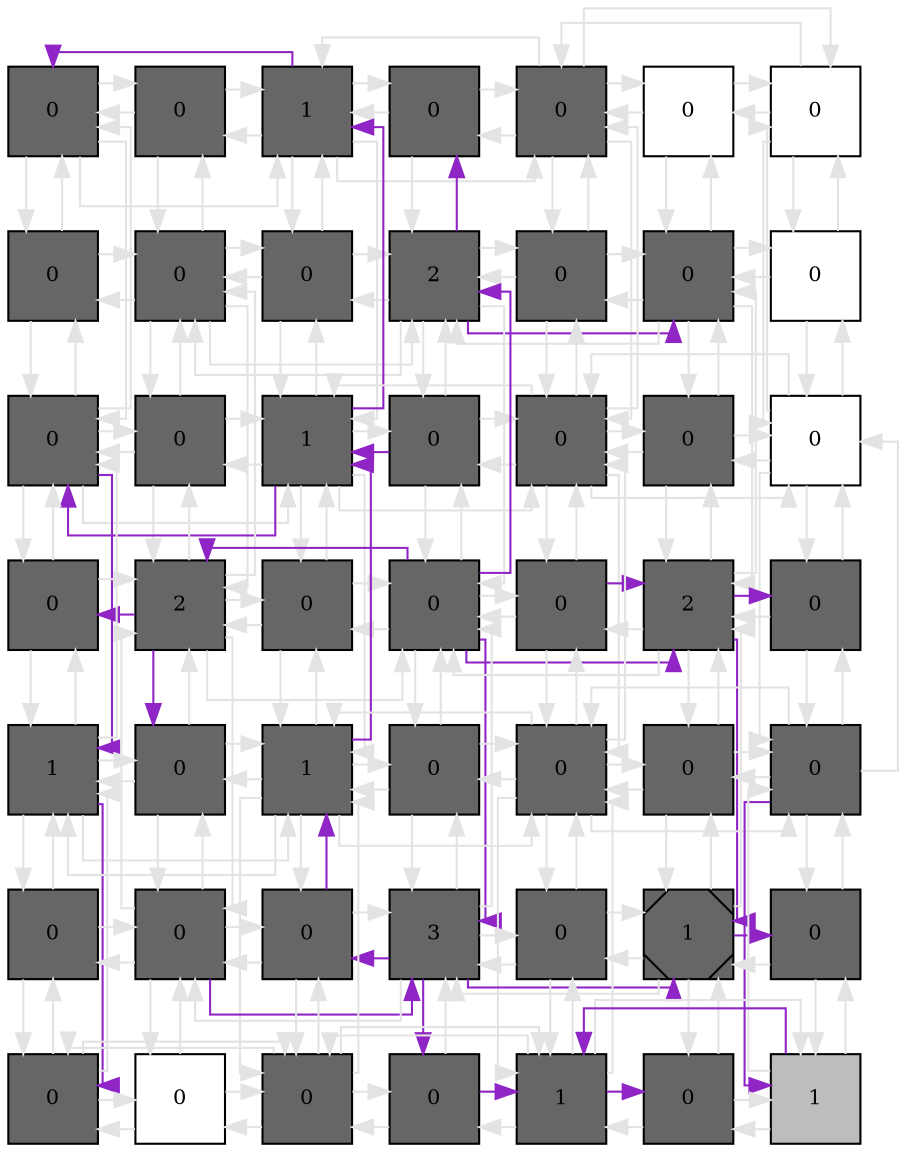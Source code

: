 digraph layout  {
rankdir=TB;
splines=ortho;
node [fixedsize=false, style=filled, width="0.6"];
edge [constraint=false];
0 [fillcolor="#666666", fontsize=10, label=0, shape=square, tooltip="name:  BAD ,\nin_degree: 4,\nout_degree: 4"];
1 [fillcolor="#666666", fontsize=10, label=0, shape=square, tooltip="name:  CDK2-Cyclin_E ,\nin_degree: 3,\nout_degree: 3"];
2 [fillcolor="#666666", fontsize=10, label=1, shape=square, tooltip="name:  p21 ,\nin_degree: 6,\nout_degree: 6"];
3 [fillcolor="#666666", fontsize=10, label=0, shape=square, tooltip="name:  Androgens ,\nin_degree: 3,\nout_degree: 3"];
4 [fillcolor="#666666", fontsize=10, label=0, shape=square, tooltip="name:  AR_HSP ,\nin_degree: 6,\nout_degree: 6"];
5 [fillcolor="#FFFFFF", fontsize=10, label=0, shape=square, tooltip="name: None,\nin_degree: 3,\nout_degree: 3"];
6 [fillcolor="#FFFFFF", fontsize=10, label=0, shape=square, tooltip="name: None,\nin_degree: 4,\nout_degree: 4"];
7 [fillcolor="#666666", fontsize=10, label=0, shape=square, tooltip="name:  BCL2 ,\nin_degree: 3,\nout_degree: 3"];
8 [fillcolor="#666666", fontsize=10, label=0, shape=square, tooltip="name:  RHEB ,\nin_degree: 6,\nout_degree: 6"];
9 [fillcolor="#666666", fontsize=10, label=0, shape=square, tooltip="name:  TSC1_2 ,\nin_degree: 4,\nout_degree: 4"];
10 [fillcolor="#666666", fontsize=10, label=2, shape=square, tooltip="name:  AZD5363 ,\nin_degree: 7,\nout_degree: 7"];
11 [fillcolor="#666666", fontsize=10, label=0, shape=square, tooltip="name:  TMPRSS2 ,\nin_degree: 4,\nout_degree: 4"];
12 [fillcolor="#666666", fontsize=10, label=0, shape=square, tooltip="name:  Enzalutamide ,\nin_degree: 6,\nout_degree: 6"];
13 [fillcolor="#FFFFFF", fontsize=10, label=0, shape=square, tooltip="name: None,\nin_degree: 3,\nout_degree: 3"];
14 [fillcolor="#666666", fontsize=10, label=0, shape=square, tooltip="name:  RP6SKB1 ,\nin_degree: 6,\nout_degree: 6"];
15 [fillcolor="#666666", fontsize=10, label=0, shape=square, tooltip="name:  mTOR ,\nin_degree: 4,\nout_degree: 4"];
16 [fillcolor="#666666", fontsize=10, label=1, shape=square, tooltip="name:  AKT ,\nin_degree: 8,\nout_degree: 8"];
17 [fillcolor="#666666", fontsize=10, label=0, shape=square, tooltip="name:  PDPK1 ,\nin_degree: 4,\nout_degree: 4"];
18 [fillcolor="#666666", fontsize=10, label=0, shape=square, tooltip="name:  AR_AR ,\nin_degree: 8,\nout_degree: 8"];
19 [fillcolor="#666666", fontsize=10, label=0, shape=square, tooltip="name:  PSA ,\nin_degree: 4,\nout_degree: 4"];
20 [fillcolor="#FFFFFF", fontsize=10, label=0, shape=square, tooltip="name: None,\nin_degree: 6,\nout_degree: 6"];
21 [fillcolor="#666666", fontsize=10, label=0, shape=square, tooltip="name:  Temsirolimus ,\nin_degree: 3,\nout_degree: 3"];
22 [fillcolor="#666666", fontsize=10, label=2, shape=square, tooltip="name:  HBEGF ,\nin_degree: 7,\nout_degree: 7"];
23 [fillcolor="#666666", fontsize=10, label=0, shape=square, tooltip="name:  NKX3_1 ,\nin_degree: 4,\nout_degree: 4"];
24 [fillcolor="#666666", fontsize=10, label=0, shape=square, tooltip="name:  0 ,\nin_degree: 8,\nout_degree: 8"];
25 [fillcolor="#666666", fontsize=10, label=0, shape=square, tooltip="name:  Lapatinib ,\nin_degree: 4,\nout_degree: 4"];
26 [fillcolor="#666666", fontsize=10, label=2, shape=square, tooltip="name:  IGF ,\nin_degree: 7,\nout_degree: 7"];
27 [fillcolor="#666666", fontsize=10, label=0, shape=square, tooltip="name:  Cixutumumab ,\nin_degree: 3,\nout_degree: 3"];
28 [fillcolor="#666666", fontsize=10, label=1, shape=square, tooltip="name:  ERK1_2 ,\nin_degree: 6,\nout_degree: 6"];
29 [fillcolor="#666666", fontsize=10, label=0, shape=square, tooltip="name:  AZD6244 ,\nin_degree: 4,\nout_degree: 4"];
30 [fillcolor="#666666", fontsize=10, label=1, shape=square, tooltip="name:  MEK1 ,\nin_degree: 8,\nout_degree: 8"];
31 [fillcolor="#666666", fontsize=10, label=0, shape=square, tooltip="name:  BKM120 ,\nin_degree: 4,\nout_degree: 4"];
32 [fillcolor="#666666", fontsize=10, label=0, shape=square, tooltip="name:  Raf ,\nin_degree: 8,\nout_degree: 8"];
33 [fillcolor="#666666", fontsize=10, label=0, shape=square, tooltip="name:  IGFR1A_B ,\nin_degree: 4,\nout_degree: 4"];
34 [fillcolor="#666666", fontsize=10, label=0, shape=square, tooltip="name:  IRS1 ,\nin_degree: 6,\nout_degree: 6"];
35 [fillcolor="#666666", fontsize=10, label=0, shape=square, tooltip="name:  SP1 ,\nin_degree: 3,\nout_degree: 3"];
36 [fillcolor="#666666", fontsize=10, label=0, shape=square, tooltip="name:  EFGR ,\nin_degree: 6,\nout_degree: 6"];
37 [fillcolor="#666666", fontsize=10, label=0, shape=square, tooltip="name:  PTEN ,\nin_degree: 4,\nout_degree: 4"];
38 [fillcolor="#666666", fontsize=10, label=3, shape=square, tooltip="name:  EGF ,\nin_degree: 7,\nout_degree: 7"];
39 [fillcolor="#666666", fontsize=10, label=0, shape=square, tooltip="name:  Ras ,\nin_degree: 4,\nout_degree: 4"];
40 [fillcolor="#666666", fontsize=10, label=1, shape=Msquare, tooltip="name:  GRB2_SOS ,\nin_degree: 6,\nout_degree: 6"];
41 [fillcolor="#666666", fontsize=10, label=0, shape=square, tooltip="name:  EGFR_ERBB2 ,\nin_degree: 3,\nout_degree: 3"];
42 [fillcolor="#666666", fontsize=10, label=0, shape=square, tooltip="name:  SRF_ELK1 ,\nin_degree: 4,\nout_degree: 4"];
43 [fillcolor="#FFFFFF", fontsize=10, label=0, shape=square, tooltip="name: None,\nin_degree: 3,\nout_degree: 3"];
44 [fillcolor="#666666", fontsize=10, label=0, shape=square, tooltip="name:  PIP3 ,\nin_degree: 6,\nout_degree: 6"];
45 [fillcolor="#666666", fontsize=10, label=0, shape=square, tooltip="name:  NRG1 ,\nin_degree: 3,\nout_degree: 3"];
46 [fillcolor="#666666", fontsize=10, label=1, shape=square, tooltip="name:  PIK3CA ,\nin_degree: 6,\nout_degree: 6"];
47 [fillcolor="#666666", fontsize=10, label=0, shape=square, tooltip="name:  ERBB2_3 ,\nin_degree: 3,\nout_degree: 3"];
48 [fillcolor="#bdbdbd", fontsize=10, label=1, shape=square, tooltip="name: None,\nin_degree: 4,\nout_degree: 4"];
0 -> 1  [color=grey89, style="penwidth(0.1)", tooltip=" ", weight=1];
0 -> 7  [color=grey89, style="penwidth(0.1)", tooltip=" ", weight=1];
0 -> 14  [color=grey89, style="penwidth(0.1)", tooltip=" ", weight=1];
0 -> 2  [color=grey89, style="penwidth(0.1)", tooltip=" ", weight=1];
1 -> 0  [color=grey89, style="penwidth(0.1)", tooltip=" ", weight=1];
1 -> 2  [color=grey89, style="penwidth(0.1)", tooltip=" ", weight=1];
1 -> 8  [color=grey89, style="penwidth(0.1)", tooltip=" ", weight=1];
2 -> 1  [color=grey89, style="penwidth(0.1)", tooltip=" ", weight=1];
2 -> 3  [color=grey89, style="penwidth(0.1)", tooltip=" ", weight=1];
2 -> 9  [color=grey89, style="penwidth(0.1)", tooltip=" ", weight=1];
2 -> 16  [color=grey89, style="penwidth(0.1)", tooltip=" ", weight=1];
2 -> 4  [color=grey89, style="penwidth(0.1)", tooltip=" ", weight=1];
2 -> 0  [color="#9025C6", style="penwidth(0.1)", tooltip="16( AKT ) to 0( BAD )", weight=1];
3 -> 2  [color=grey89, style="penwidth(0.1)", tooltip=" ", weight=1];
3 -> 4  [color=grey89, style="penwidth(0.1)", tooltip=" ", weight=1];
3 -> 10  [color=grey89, style="penwidth(0.1)", tooltip=" ", weight=1];
4 -> 3  [color=grey89, style="penwidth(0.1)", tooltip=" ", weight=1];
4 -> 5  [color=grey89, style="penwidth(0.1)", tooltip=" ", weight=1];
4 -> 11  [color=grey89, style="penwidth(0.1)", tooltip=" ", weight=1];
4 -> 18  [color=grey89, style="penwidth(0.1)", tooltip=" ", weight=1];
4 -> 6  [color=grey89, style="penwidth(0.1)", tooltip=" ", weight=1];
4 -> 2  [color=grey89, style="penwidth(0.1)", tooltip=" ", weight=1];
5 -> 4  [color=grey89, style="penwidth(0.1)", tooltip=" ", weight=1];
5 -> 6  [color=grey89, style="penwidth(0.1)", tooltip=" ", weight=1];
5 -> 12  [color=grey89, style="penwidth(0.1)", tooltip=" ", weight=1];
6 -> 5  [color=grey89, style="penwidth(0.1)", tooltip=" ", weight=1];
6 -> 13  [color=grey89, style="penwidth(0.1)", tooltip=" ", weight=1];
6 -> 20  [color=grey89, style="penwidth(0.1)", tooltip=" ", weight=1];
6 -> 4  [color=grey89, style="penwidth(0.1)", tooltip=" ", weight=1];
7 -> 0  [color=grey89, style="penwidth(0.1)", tooltip=" ", weight=1];
7 -> 8  [color=grey89, style="penwidth(0.1)", tooltip=" ", weight=1];
7 -> 14  [color=grey89, style="penwidth(0.1)", tooltip=" ", weight=1];
8 -> 1  [color=grey89, style="penwidth(0.1)", tooltip=" ", weight=1];
8 -> 7  [color=grey89, style="penwidth(0.1)", tooltip=" ", weight=1];
8 -> 9  [color=grey89, style="penwidth(0.1)", tooltip=" ", weight=1];
8 -> 15  [color=grey89, style="penwidth(0.1)", tooltip=" ", weight=1];
8 -> 22  [color=grey89, style="penwidth(0.1)", tooltip=" ", weight=1];
8 -> 10  [color=grey89, style="penwidth(0.1)", tooltip=" ", weight=1];
9 -> 2  [color=grey89, style="penwidth(0.1)", tooltip=" ", weight=1];
9 -> 8  [color=grey89, style="penwidth(0.1)", tooltip=" ", weight=1];
9 -> 10  [color=grey89, style="penwidth(0.1)", tooltip=" ", weight=1];
9 -> 16  [color=grey89, style="penwidth(0.1)", tooltip=" ", weight=1];
10 -> 3  [color="#9025C6", style="penwidth(0.1)", tooltip="24( 0 ) to 3( Androgens )", weight=1];
10 -> 9  [color=grey89, style="penwidth(0.1)", tooltip=" ", weight=1];
10 -> 11  [color=grey89, style="penwidth(0.1)", tooltip=" ", weight=1];
10 -> 17  [color=grey89, style="penwidth(0.1)", tooltip=" ", weight=1];
10 -> 24  [color=grey89, style="penwidth(0.1)", tooltip=" ", weight=1];
10 -> 12  [color="#9025C6", style="penwidth(0.1)", tooltip="24( 0 ) to 12( Enzalutamide )", weight=1];
10 -> 8  [color=grey89, style="penwidth(0.1)", tooltip=" ", weight=1];
11 -> 4  [color=grey89, style="penwidth(0.1)", tooltip=" ", weight=1];
11 -> 10  [color=grey89, style="penwidth(0.1)", tooltip=" ", weight=1];
11 -> 12  [color=grey89, style="penwidth(0.1)", tooltip=" ", weight=1];
11 -> 18  [color=grey89, style="penwidth(0.1)", tooltip=" ", weight=1];
12 -> 5  [color=grey89, style="penwidth(0.1)", tooltip=" ", weight=1];
12 -> 11  [color=grey89, style="penwidth(0.1)", tooltip=" ", weight=1];
12 -> 13  [color=grey89, style="penwidth(0.1)", tooltip=" ", weight=1];
12 -> 19  [color=grey89, style="penwidth(0.1)", tooltip=" ", weight=1];
12 -> 26  [color=grey89, style="penwidth(0.1)", tooltip=" ", weight=1];
12 -> 10  [color=grey89, style="penwidth(0.1)", tooltip=" ", weight=1];
13 -> 6  [color=grey89, style="penwidth(0.1)", tooltip=" ", weight=1];
13 -> 12  [color=grey89, style="penwidth(0.1)", tooltip=" ", weight=1];
13 -> 20  [color=grey89, style="penwidth(0.1)", tooltip=" ", weight=1];
14 -> 7  [color=grey89, style="penwidth(0.1)", tooltip=" ", weight=1];
14 -> 15  [color=grey89, style="penwidth(0.1)", tooltip=" ", weight=1];
14 -> 21  [color=grey89, style="penwidth(0.1)", tooltip=" ", weight=1];
14 -> 28  [color="#9025C6", style="penwidth(0.1)", tooltip="14( RP6SKB1 ) to 42( SRF_ELK1 )", weight=1];
14 -> 0  [color=grey89, style="penwidth(0.1)", tooltip=" ", weight=1];
14 -> 16  [color=grey89, style="penwidth(0.1)", tooltip=" ", weight=1];
15 -> 8  [color=grey89, style="penwidth(0.1)", tooltip=" ", weight=1];
15 -> 14  [color=grey89, style="penwidth(0.1)", tooltip=" ", weight=1];
15 -> 16  [color=grey89, style="penwidth(0.1)", tooltip=" ", weight=1];
15 -> 22  [color=grey89, style="penwidth(0.1)", tooltip=" ", weight=1];
16 -> 9  [color=grey89, style="penwidth(0.1)", tooltip=" ", weight=1];
16 -> 15  [color=grey89, style="penwidth(0.1)", tooltip=" ", weight=1];
16 -> 17  [color=grey89, style="penwidth(0.1)", tooltip=" ", weight=1];
16 -> 23  [color=grey89, style="penwidth(0.1)", tooltip=" ", weight=1];
16 -> 30  [color=grey89, style="penwidth(0.1)", tooltip=" ", weight=1];
16 -> 2  [color="#9025C6", style="penwidth(0.1)", tooltip="16( AKT ) to 0( BAD )", weight=1];
16 -> 18  [color=grey89, style="penwidth(0.1)", tooltip=" ", weight=1];
16 -> 14  [color="#9025C6", style="penwidth(0.1)", tooltip="17( PDPK1 ) to 14( RP6SKB1 )", weight=1];
17 -> 10  [color=grey89, style="penwidth(0.1)", tooltip=" ", weight=1];
17 -> 16  [color="#9025C6", style="penwidth(0.1)", tooltip="17( PDPK1 ) to 14( RP6SKB1 )", weight=1];
17 -> 18  [color=grey89, style="penwidth(0.1)", tooltip=" ", weight=1];
17 -> 24  [color=grey89, style="penwidth(0.1)", tooltip=" ", weight=1];
18 -> 11  [color=grey89, style="penwidth(0.1)", tooltip=" ", weight=1];
18 -> 17  [color=grey89, style="penwidth(0.1)", tooltip=" ", weight=1];
18 -> 19  [color=grey89, style="penwidth(0.1)", tooltip=" ", weight=1];
18 -> 25  [color=grey89, style="penwidth(0.1)", tooltip=" ", weight=1];
18 -> 32  [color=grey89, style="penwidth(0.1)", tooltip=" ", weight=1];
18 -> 4  [color=grey89, style="penwidth(0.1)", tooltip=" ", weight=1];
18 -> 20  [color=grey89, style="penwidth(0.1)", tooltip=" ", weight=1];
18 -> 16  [color=grey89, style="penwidth(0.1)", tooltip=" ", weight=1];
19 -> 12  [color=grey89, style="penwidth(0.1)", tooltip=" ", weight=1];
19 -> 18  [color=grey89, style="penwidth(0.1)", tooltip=" ", weight=1];
19 -> 20  [color=grey89, style="penwidth(0.1)", tooltip=" ", weight=1];
19 -> 26  [color=grey89, style="penwidth(0.1)", tooltip=" ", weight=1];
20 -> 13  [color=grey89, style="penwidth(0.1)", tooltip=" ", weight=1];
20 -> 19  [color=grey89, style="penwidth(0.1)", tooltip=" ", weight=1];
20 -> 27  [color=grey89, style="penwidth(0.1)", tooltip=" ", weight=1];
20 -> 34  [color=grey89, style="penwidth(0.1)", tooltip=" ", weight=1];
20 -> 6  [color=grey89, style="penwidth(0.1)", tooltip=" ", weight=1];
20 -> 18  [color=grey89, style="penwidth(0.1)", tooltip=" ", weight=1];
21 -> 14  [color=grey89, style="penwidth(0.1)", tooltip=" ", weight=1];
21 -> 22  [color=grey89, style="penwidth(0.1)", tooltip=" ", weight=1];
21 -> 28  [color=grey89, style="penwidth(0.1)", tooltip=" ", weight=1];
22 -> 15  [color=grey89, style="penwidth(0.1)", tooltip=" ", weight=1];
22 -> 21  [color="#9025C6", style="penwidth(0.1)", tooltip="24( 0 ) to 21( Temsirolimus )", weight=1];
22 -> 23  [color=grey89, style="penwidth(0.1)", tooltip=" ", weight=1];
22 -> 29  [color="#9025C6", style="penwidth(0.1)", tooltip="24( 0 ) to 29( AZD6244 )", weight=1];
22 -> 36  [color=grey89, style="penwidth(0.1)", tooltip=" ", weight=1];
22 -> 8  [color=grey89, style="penwidth(0.1)", tooltip=" ", weight=1];
22 -> 24  [color=grey89, style="penwidth(0.1)", tooltip=" ", weight=1];
23 -> 16  [color=grey89, style="penwidth(0.1)", tooltip=" ", weight=1];
23 -> 22  [color=grey89, style="penwidth(0.1)", tooltip=" ", weight=1];
23 -> 24  [color=grey89, style="penwidth(0.1)", tooltip=" ", weight=1];
23 -> 30  [color=grey89, style="penwidth(0.1)", tooltip=" ", weight=1];
24 -> 17  [color=grey89, style="penwidth(0.1)", tooltip=" ", weight=1];
24 -> 23  [color=grey89, style="penwidth(0.1)", tooltip=" ", weight=1];
24 -> 25  [color=grey89, style="penwidth(0.1)", tooltip=" ", weight=1];
24 -> 31  [color=grey89, style="penwidth(0.1)", tooltip=" ", weight=1];
24 -> 38  [color="#9025C6", style="penwidth(0.1)", tooltip="24( 0 ) to 45( NRG1 )", weight=1];
24 -> 10  [color="#9025C6", style="penwidth(0.1)", tooltip="24( 0 ) to 12( Enzalutamide )", weight=1];
24 -> 26  [color="#9025C6", style="penwidth(0.1)", tooltip="24( 0 ) to 27( Cixutumumab )", weight=1];
24 -> 22  [color="#9025C6", style="penwidth(0.1)", tooltip="24( 0 ) to 21( Temsirolimus )", weight=1];
25 -> 18  [color=grey89, style="penwidth(0.1)", tooltip=" ", weight=1];
25 -> 24  [color=grey89, style="penwidth(0.1)", tooltip=" ", weight=1];
25 -> 26  [color="#9025C6", style="penwidth(0.1)", tooltip="25( Lapatinib ) to 40( GRB2_SOS )", weight=1];
25 -> 32  [color=grey89, style="penwidth(0.1)", tooltip=" ", weight=1];
26 -> 19  [color=grey89, style="penwidth(0.1)", tooltip=" ", weight=1];
26 -> 25  [color=grey89, style="penwidth(0.1)", tooltip=" ", weight=1];
26 -> 27  [color="#9025C6", style="penwidth(0.1)", tooltip="24( 0 ) to 27( Cixutumumab )", weight=1];
26 -> 33  [color=grey89, style="penwidth(0.1)", tooltip=" ", weight=1];
26 -> 40  [color="#9025C6", style="penwidth(0.1)", tooltip="25( Lapatinib ) to 40( GRB2_SOS )", weight=1];
26 -> 12  [color=grey89, style="penwidth(0.1)", tooltip=" ", weight=1];
26 -> 24  [color=grey89, style="penwidth(0.1)", tooltip=" ", weight=1];
27 -> 20  [color=grey89, style="penwidth(0.1)", tooltip=" ", weight=1];
27 -> 26  [color=grey89, style="penwidth(0.1)", tooltip=" ", weight=1];
27 -> 34  [color=grey89, style="penwidth(0.1)", tooltip=" ", weight=1];
28 -> 21  [color=grey89, style="penwidth(0.1)", tooltip=" ", weight=1];
28 -> 29  [color=grey89, style="penwidth(0.1)", tooltip=" ", weight=1];
28 -> 35  [color=grey89, style="penwidth(0.1)", tooltip=" ", weight=1];
28 -> 42  [color="#9025C6", style="penwidth(0.1)", tooltip="14( RP6SKB1 ) to 42( SRF_ELK1 )", weight=1];
28 -> 14  [color=grey89, style="penwidth(0.1)", tooltip=" ", weight=1];
28 -> 30  [color=grey89, style="penwidth(0.1)", tooltip=" ", weight=1];
29 -> 22  [color=grey89, style="penwidth(0.1)", tooltip=" ", weight=1];
29 -> 28  [color=grey89, style="penwidth(0.1)", tooltip=" ", weight=1];
29 -> 30  [color=grey89, style="penwidth(0.1)", tooltip=" ", weight=1];
29 -> 36  [color=grey89, style="penwidth(0.1)", tooltip=" ", weight=1];
30 -> 23  [color=grey89, style="penwidth(0.1)", tooltip=" ", weight=1];
30 -> 29  [color=grey89, style="penwidth(0.1)", tooltip=" ", weight=1];
30 -> 31  [color=grey89, style="penwidth(0.1)", tooltip=" ", weight=1];
30 -> 37  [color=grey89, style="penwidth(0.1)", tooltip=" ", weight=1];
30 -> 44  [color=grey89, style="penwidth(0.1)", tooltip=" ", weight=1];
30 -> 16  [color="#9025C6", style="penwidth(0.1)", tooltip="37( PTEN ) to 16( AKT )", weight=1];
30 -> 32  [color=grey89, style="penwidth(0.1)", tooltip=" ", weight=1];
30 -> 28  [color=grey89, style="penwidth(0.1)", tooltip=" ", weight=1];
31 -> 24  [color=grey89, style="penwidth(0.1)", tooltip=" ", weight=1];
31 -> 30  [color=grey89, style="penwidth(0.1)", tooltip=" ", weight=1];
31 -> 32  [color=grey89, style="penwidth(0.1)", tooltip=" ", weight=1];
31 -> 38  [color=grey89, style="penwidth(0.1)", tooltip=" ", weight=1];
32 -> 25  [color=grey89, style="penwidth(0.1)", tooltip=" ", weight=1];
32 -> 31  [color=grey89, style="penwidth(0.1)", tooltip=" ", weight=1];
32 -> 33  [color=grey89, style="penwidth(0.1)", tooltip=" ", weight=1];
32 -> 39  [color=grey89, style="penwidth(0.1)", tooltip=" ", weight=1];
32 -> 46  [color=grey89, style="penwidth(0.1)", tooltip=" ", weight=1];
32 -> 18  [color=grey89, style="penwidth(0.1)", tooltip=" ", weight=1];
32 -> 34  [color=grey89, style="penwidth(0.1)", tooltip=" ", weight=1];
32 -> 30  [color=grey89, style="penwidth(0.1)", tooltip=" ", weight=1];
33 -> 26  [color=grey89, style="penwidth(0.1)", tooltip=" ", weight=1];
33 -> 32  [color=grey89, style="penwidth(0.1)", tooltip=" ", weight=1];
33 -> 34  [color=grey89, style="penwidth(0.1)", tooltip=" ", weight=1];
33 -> 40  [color=grey89, style="penwidth(0.1)", tooltip=" ", weight=1];
34 -> 27  [color=grey89, style="penwidth(0.1)", tooltip=" ", weight=1];
34 -> 33  [color=grey89, style="penwidth(0.1)", tooltip=" ", weight=1];
34 -> 41  [color=grey89, style="penwidth(0.1)", tooltip=" ", weight=1];
34 -> 48  [color="#9025C6", style="penwidth(0.1)", tooltip="34( IRS1 ) to 46( PIK3CA )", weight=1];
34 -> 20  [color=grey89, style="penwidth(0.1)", tooltip=" ", weight=1];
34 -> 32  [color=grey89, style="penwidth(0.1)", tooltip=" ", weight=1];
35 -> 28  [color=grey89, style="penwidth(0.1)", tooltip=" ", weight=1];
35 -> 36  [color=grey89, style="penwidth(0.1)", tooltip=" ", weight=1];
35 -> 42  [color=grey89, style="penwidth(0.1)", tooltip=" ", weight=1];
36 -> 29  [color=grey89, style="penwidth(0.1)", tooltip=" ", weight=1];
36 -> 35  [color=grey89, style="penwidth(0.1)", tooltip=" ", weight=1];
36 -> 37  [color=grey89, style="penwidth(0.1)", tooltip=" ", weight=1];
36 -> 43  [color=grey89, style="penwidth(0.1)", tooltip=" ", weight=1];
36 -> 22  [color=grey89, style="penwidth(0.1)", tooltip=" ", weight=1];
36 -> 38  [color="#9025C6", style="penwidth(0.1)", tooltip="36( EFGR ) to 40( GRB2_SOS )", weight=1];
37 -> 30  [color="#9025C6", style="penwidth(0.1)", tooltip="37( PTEN ) to 16( AKT )", weight=1];
37 -> 36  [color=grey89, style="penwidth(0.1)", tooltip=" ", weight=1];
37 -> 38  [color=grey89, style="penwidth(0.1)", tooltip=" ", weight=1];
37 -> 44  [color=grey89, style="penwidth(0.1)", tooltip=" ", weight=1];
38 -> 31  [color=grey89, style="penwidth(0.1)", tooltip=" ", weight=1];
38 -> 37  [color="#9025C6", style="penwidth(0.1)", tooltip="24( 0 ) to 37( PTEN )", weight=1];
38 -> 39  [color=grey89, style="penwidth(0.1)", tooltip=" ", weight=1];
38 -> 45  [color="#9025C6", style="penwidth(0.1)", tooltip="24( 0 ) to 45( NRG1 )", weight=1];
38 -> 24  [color=grey89, style="penwidth(0.1)", tooltip=" ", weight=1];
38 -> 40  [color="#9025C6", style="penwidth(0.1)", tooltip="38( EGF ) to 41( EGFR_ERBB2 )", weight=1];
38 -> 36  [color=grey89, style="penwidth(0.1)", tooltip=" ", weight=1];
39 -> 32  [color=grey89, style="penwidth(0.1)", tooltip=" ", weight=1];
39 -> 38  [color=grey89, style="penwidth(0.1)", tooltip=" ", weight=1];
39 -> 40  [color=grey89, style="penwidth(0.1)", tooltip=" ", weight=1];
39 -> 46  [color=grey89, style="penwidth(0.1)", tooltip=" ", weight=1];
40 -> 33  [color=grey89, style="penwidth(0.1)", tooltip=" ", weight=1];
40 -> 39  [color=grey89, style="penwidth(0.1)", tooltip=" ", weight=1];
40 -> 41  [color="#9025C6", style="penwidth(0.1)", tooltip="38( EGF ) to 41( EGFR_ERBB2 )", weight=1];
40 -> 47  [color=grey89, style="penwidth(0.1)", tooltip=" ", weight=1];
40 -> 26  [color=grey89, style="penwidth(0.1)", tooltip=" ", weight=1];
40 -> 38  [color=grey89, style="penwidth(0.1)", tooltip=" ", weight=1];
41 -> 34  [color=grey89, style="penwidth(0.1)", tooltip=" ", weight=1];
41 -> 40  [color=grey89, style="penwidth(0.1)", tooltip=" ", weight=1];
41 -> 48  [color=grey89, style="penwidth(0.1)", tooltip=" ", weight=1];
42 -> 35  [color=grey89, style="penwidth(0.1)", tooltip=" ", weight=1];
42 -> 43  [color=grey89, style="penwidth(0.1)", tooltip=" ", weight=1];
42 -> 28  [color=grey89, style="penwidth(0.1)", tooltip=" ", weight=1];
42 -> 44  [color=grey89, style="penwidth(0.1)", tooltip=" ", weight=1];
43 -> 36  [color=grey89, style="penwidth(0.1)", tooltip=" ", weight=1];
43 -> 42  [color=grey89, style="penwidth(0.1)", tooltip=" ", weight=1];
43 -> 44  [color=grey89, style="penwidth(0.1)", tooltip=" ", weight=1];
44 -> 37  [color=grey89, style="penwidth(0.1)", tooltip=" ", weight=1];
44 -> 43  [color=grey89, style="penwidth(0.1)", tooltip=" ", weight=1];
44 -> 45  [color=grey89, style="penwidth(0.1)", tooltip=" ", weight=1];
44 -> 30  [color=grey89, style="penwidth(0.1)", tooltip=" ", weight=1];
44 -> 46  [color=grey89, style="penwidth(0.1)", tooltip=" ", weight=1];
44 -> 42  [color=grey89, style="penwidth(0.1)", tooltip=" ", weight=1];
45 -> 38  [color=grey89, style="penwidth(0.1)", tooltip=" ", weight=1];
45 -> 44  [color=grey89, style="penwidth(0.1)", tooltip=" ", weight=1];
45 -> 46  [color="#9025C6", style="penwidth(0.1)", tooltip="45( NRG1 ) to 47( ERBB2_3 )", weight=1];
46 -> 39  [color=grey89, style="penwidth(0.1)", tooltip=" ", weight=1];
46 -> 45  [color=grey89, style="penwidth(0.1)", tooltip=" ", weight=1];
46 -> 47  [color="#9025C6", style="penwidth(0.1)", tooltip="45( NRG1 ) to 47( ERBB2_3 )", weight=1];
46 -> 32  [color=grey89, style="penwidth(0.1)", tooltip=" ", weight=1];
46 -> 48  [color=grey89, style="penwidth(0.1)", tooltip=" ", weight=1];
46 -> 44  [color=grey89, style="penwidth(0.1)", tooltip=" ", weight=1];
47 -> 40  [color=grey89, style="penwidth(0.1)", tooltip=" ", weight=1];
47 -> 46  [color=grey89, style="penwidth(0.1)", tooltip=" ", weight=1];
47 -> 48  [color=grey89, style="penwidth(0.1)", tooltip=" ", weight=1];
48 -> 41  [color=grey89, style="penwidth(0.1)", tooltip=" ", weight=1];
48 -> 47  [color=grey89, style="penwidth(0.1)", tooltip=" ", weight=1];
48 -> 34  [color=grey89, style="penwidth(0.1)", tooltip=" ", weight=1];
48 -> 46  [color="#9025C6", style="penwidth(0.1)", tooltip="34( IRS1 ) to 46( PIK3CA )", weight=1];
edge [constraint=true, style=invis];

0 -> 7 -> 14 -> 21 -> 28 -> 35 -> 42;
1 -> 8 -> 15 -> 22 -> 29 -> 36 -> 43;
2 -> 9 -> 16 -> 23 -> 30 -> 37 -> 44;
3 -> 10 -> 17 -> 24 -> 31 -> 38 -> 45;
4 -> 11 -> 18 -> 25 -> 32 -> 39 -> 46;
5 -> 12 -> 19 -> 26 -> 33 -> 40 -> 47;
6 -> 13 -> 20 -> 27 -> 34 -> 41 -> 48;
rank = same {0 -> 1 -> 2 -> 3 -> 4 -> 5 -> 6};
rank = same {7 -> 8 -> 9 -> 10 -> 11 -> 12 -> 13};
rank = same {14 -> 15 -> 16 -> 17 -> 18 -> 19 -> 20};
rank = same {21 -> 22 -> 23 -> 24 -> 25 -> 26 -> 27};
rank = same {28 -> 29 -> 30 -> 31 -> 32 -> 33 -> 34};
rank = same {35 -> 36 -> 37 -> 38 -> 39 -> 40 -> 41};
rank = same {42 -> 43 -> 44 -> 45 -> 46 -> 47 -> 48};
}